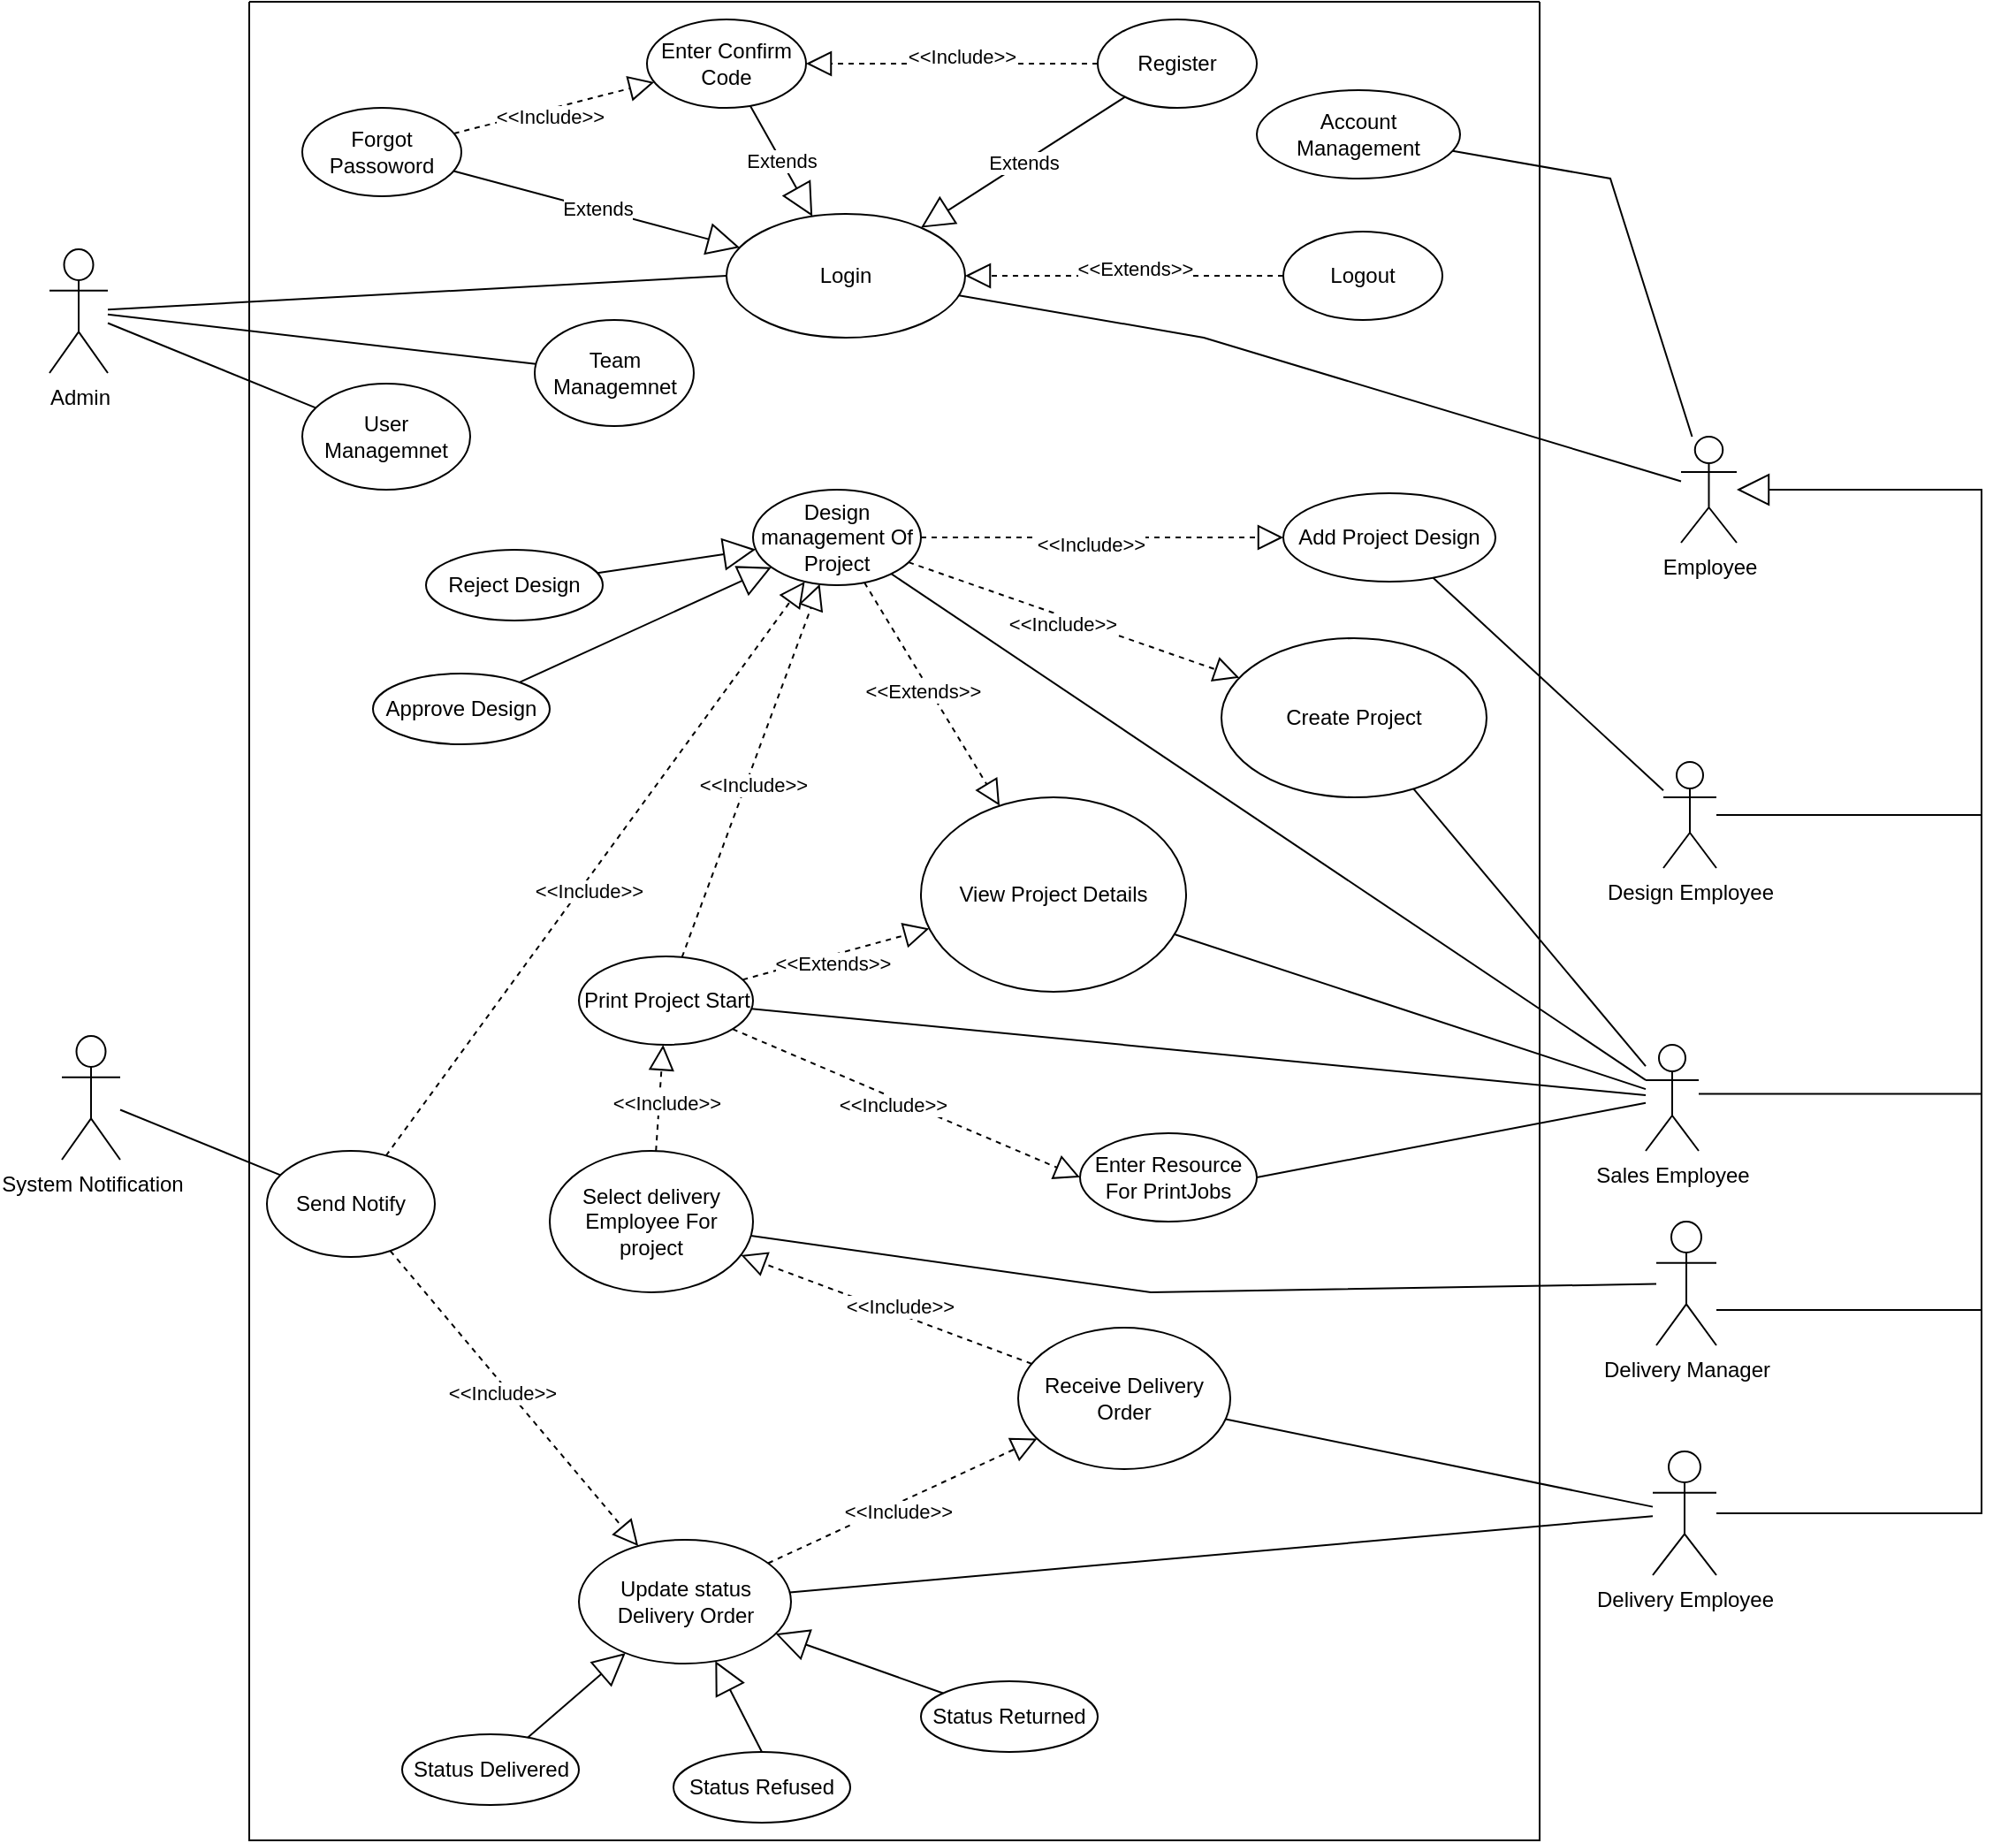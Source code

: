 <mxfile version="24.7.6">
  <diagram name="Trang-1" id="G-JYGhYFhfz9n_CZxaDi">
    <mxGraphModel dx="2529" dy="2090" grid="1" gridSize="10" guides="1" tooltips="1" connect="1" arrows="1" fold="1" page="1" pageScale="1" pageWidth="827" pageHeight="1169" math="0" shadow="0">
      <root>
        <mxCell id="0" />
        <mxCell id="1" parent="0" />
        <mxCell id="9dLmW2tlzqYbC5h6t_Pl-1" value="Admin" style="shape=umlActor;verticalLabelPosition=bottom;verticalAlign=top;html=1;outlineConnect=0;" parent="1" vertex="1">
          <mxGeometry x="-453" y="-720" width="33" height="70" as="geometry" />
        </mxCell>
        <mxCell id="9dLmW2tlzqYbC5h6t_Pl-4" value="Employee" style="shape=umlActor;verticalLabelPosition=bottom;verticalAlign=top;html=1;outlineConnect=0;" parent="1" vertex="1">
          <mxGeometry x="470" y="-614" width="31.5" height="60" as="geometry" />
        </mxCell>
        <mxCell id="9dLmW2tlzqYbC5h6t_Pl-36" value="Delivery Manager" style="shape=umlActor;verticalLabelPosition=bottom;verticalAlign=top;html=1;outlineConnect=0;" parent="1" vertex="1">
          <mxGeometry x="456" y="-170" width="34" height="70" as="geometry" />
        </mxCell>
        <mxCell id="9dLmW2tlzqYbC5h6t_Pl-73" value="" style="endArrow=none;html=1;rounded=0;entryX=0;entryY=0.5;entryDx=0;entryDy=0;" parent="1" source="9dLmW2tlzqYbC5h6t_Pl-1" target="9dLmW2tlzqYbC5h6t_Pl-2" edge="1">
          <mxGeometry width="50" height="50" relative="1" as="geometry">
            <mxPoint x="-290" y="-190" as="sourcePoint" />
            <mxPoint x="-240" y="-240" as="targetPoint" />
            <Array as="points" />
          </mxGeometry>
        </mxCell>
        <mxCell id="9dLmW2tlzqYbC5h6t_Pl-75" value="" style="endArrow=none;html=1;rounded=0;" parent="1" source="9dLmW2tlzqYbC5h6t_Pl-1" target="9dLmW2tlzqYbC5h6t_Pl-50" edge="1">
          <mxGeometry width="50" height="50" relative="1" as="geometry">
            <mxPoint x="-411" y="-25" as="sourcePoint" />
            <mxPoint x="-268.452" y="-222.333" as="targetPoint" />
            <Array as="points" />
          </mxGeometry>
        </mxCell>
        <mxCell id="9dLmW2tlzqYbC5h6t_Pl-79" value="" style="endArrow=none;html=1;rounded=0;" parent="1" source="9dLmW2tlzqYbC5h6t_Pl-4" target="9dLmW2tlzqYbC5h6t_Pl-2" edge="1">
          <mxGeometry width="50" height="50" relative="1" as="geometry">
            <mxPoint x="-421" y="-25" as="sourcePoint" />
            <mxPoint x="-40" y="-424" as="targetPoint" />
            <Array as="points">
              <mxPoint x="200" y="-670" />
            </Array>
          </mxGeometry>
        </mxCell>
        <mxCell id="9dLmW2tlzqYbC5h6t_Pl-84" value="" style="swimlane;startSize=0;movable=1;resizable=1;rotatable=1;deletable=1;editable=1;locked=0;connectable=1;" parent="1" vertex="1">
          <mxGeometry x="-340" y="-860" width="730" height="1040" as="geometry">
            <mxRectangle x="-320" y="-780" width="50" height="40" as="alternateBounds" />
          </mxGeometry>
        </mxCell>
        <mxCell id="9dLmW2tlzqYbC5h6t_Pl-2" value="Login" style="ellipse;whiteSpace=wrap;html=1;" parent="9dLmW2tlzqYbC5h6t_Pl-84" vertex="1">
          <mxGeometry x="270" y="120" width="135" height="70" as="geometry" />
        </mxCell>
        <mxCell id="9dLmW2tlzqYbC5h6t_Pl-56" value="View Project Details" style="ellipse;whiteSpace=wrap;html=1;" parent="9dLmW2tlzqYbC5h6t_Pl-84" vertex="1">
          <mxGeometry x="380" y="450" width="150" height="110" as="geometry" />
        </mxCell>
        <mxCell id="9dLmW2tlzqYbC5h6t_Pl-49" value="User Managemnet" style="ellipse;whiteSpace=wrap;html=1;" parent="9dLmW2tlzqYbC5h6t_Pl-84" vertex="1">
          <mxGeometry x="30" y="216" width="95" height="60" as="geometry" />
        </mxCell>
        <mxCell id="9dLmW2tlzqYbC5h6t_Pl-50" value="Team Managemnet" style="ellipse;whiteSpace=wrap;html=1;" parent="9dLmW2tlzqYbC5h6t_Pl-84" vertex="1">
          <mxGeometry x="161.5" y="180" width="90" height="60" as="geometry" />
        </mxCell>
        <mxCell id="9dLmW2tlzqYbC5h6t_Pl-101" style="edgeStyle=orthogonalEdgeStyle;rounded=0;orthogonalLoop=1;jettySize=auto;html=1;exitX=0.5;exitY=1;exitDx=0;exitDy=0;" parent="9dLmW2tlzqYbC5h6t_Pl-84" edge="1">
          <mxGeometry relative="1" as="geometry">
            <mxPoint x="70" y="260" as="sourcePoint" />
            <mxPoint x="70" y="260" as="targetPoint" />
          </mxGeometry>
        </mxCell>
        <mxCell id="9dLmW2tlzqYbC5h6t_Pl-53" style="edgeStyle=orthogonalEdgeStyle;rounded=0;orthogonalLoop=1;jettySize=auto;html=1;exitX=0.5;exitY=1;exitDx=0;exitDy=0;" parent="9dLmW2tlzqYbC5h6t_Pl-84" edge="1">
          <mxGeometry relative="1" as="geometry">
            <mxPoint x="300" y="480" as="sourcePoint" />
            <mxPoint x="300" y="480" as="targetPoint" />
          </mxGeometry>
        </mxCell>
        <mxCell id="9dLmW2tlzqYbC5h6t_Pl-69" style="edgeStyle=orthogonalEdgeStyle;rounded=0;orthogonalLoop=1;jettySize=auto;html=1;exitX=0.5;exitY=1;exitDx=0;exitDy=0;" parent="9dLmW2tlzqYbC5h6t_Pl-84" edge="1">
          <mxGeometry relative="1" as="geometry">
            <mxPoint x="300" y="480" as="sourcePoint" />
            <mxPoint x="300" y="480" as="targetPoint" />
          </mxGeometry>
        </mxCell>
        <mxCell id="9dLmW2tlzqYbC5h6t_Pl-98" value="Forgot Passoword" style="ellipse;whiteSpace=wrap;html=1;" parent="9dLmW2tlzqYbC5h6t_Pl-84" vertex="1">
          <mxGeometry x="30" y="60" width="90" height="50" as="geometry" />
        </mxCell>
        <mxCell id="9dLmW2tlzqYbC5h6t_Pl-140" value="Register" style="ellipse;whiteSpace=wrap;html=1;" parent="9dLmW2tlzqYbC5h6t_Pl-84" vertex="1">
          <mxGeometry x="480" y="10" width="90" height="50" as="geometry" />
        </mxCell>
        <mxCell id="9dLmW2tlzqYbC5h6t_Pl-141" value="Extends" style="endArrow=block;endSize=16;endFill=0;html=1;rounded=0;" parent="9dLmW2tlzqYbC5h6t_Pl-84" source="9dLmW2tlzqYbC5h6t_Pl-140" target="9dLmW2tlzqYbC5h6t_Pl-2" edge="1">
          <mxGeometry width="160" relative="1" as="geometry">
            <mxPoint x="460" y="150" as="sourcePoint" />
            <mxPoint x="620" y="150" as="targetPoint" />
          </mxGeometry>
        </mxCell>
        <mxCell id="9dLmW2tlzqYbC5h6t_Pl-142" value="Extends" style="endArrow=block;endSize=16;endFill=0;html=1;rounded=0;" parent="9dLmW2tlzqYbC5h6t_Pl-84" source="9dLmW2tlzqYbC5h6t_Pl-98" target="9dLmW2tlzqYbC5h6t_Pl-2" edge="1">
          <mxGeometry width="160" relative="1" as="geometry">
            <mxPoint x="452" y="82" as="sourcePoint" />
            <mxPoint x="369" y="127" as="targetPoint" />
          </mxGeometry>
        </mxCell>
        <mxCell id="9dLmW2tlzqYbC5h6t_Pl-171" value="Logout" style="ellipse;whiteSpace=wrap;html=1;" parent="9dLmW2tlzqYbC5h6t_Pl-84" vertex="1">
          <mxGeometry x="585" y="130" width="90" height="50" as="geometry" />
        </mxCell>
        <mxCell id="9dLmW2tlzqYbC5h6t_Pl-173" value="Enter Confirm Code" style="ellipse;whiteSpace=wrap;html=1;" parent="9dLmW2tlzqYbC5h6t_Pl-84" vertex="1">
          <mxGeometry x="225" y="10" width="90" height="50" as="geometry" />
        </mxCell>
        <mxCell id="9dLmW2tlzqYbC5h6t_Pl-177" value="Extends" style="endArrow=block;endSize=16;endFill=0;html=1;rounded=0;" parent="9dLmW2tlzqYbC5h6t_Pl-84" source="9dLmW2tlzqYbC5h6t_Pl-173" target="9dLmW2tlzqYbC5h6t_Pl-2" edge="1">
          <mxGeometry width="160" relative="1" as="geometry">
            <mxPoint x="252" y="63" as="sourcePoint" />
            <mxPoint x="128" y="87" as="targetPoint" />
          </mxGeometry>
        </mxCell>
        <mxCell id="9dLmW2tlzqYbC5h6t_Pl-185" value="Add Project Design" style="ellipse;whiteSpace=wrap;html=1;" parent="9dLmW2tlzqYbC5h6t_Pl-84" vertex="1">
          <mxGeometry x="585" y="278" width="120" height="50" as="geometry" />
        </mxCell>
        <mxCell id="9dLmW2tlzqYbC5h6t_Pl-187" value="Design management Of Project" style="ellipse;whiteSpace=wrap;html=1;" parent="9dLmW2tlzqYbC5h6t_Pl-84" vertex="1">
          <mxGeometry x="285" y="276" width="95" height="54" as="geometry" />
        </mxCell>
        <mxCell id="9dLmW2tlzqYbC5h6t_Pl-190" value="Approve Design" style="ellipse;whiteSpace=wrap;html=1;" parent="9dLmW2tlzqYbC5h6t_Pl-84" vertex="1">
          <mxGeometry x="70" y="380" width="100" height="40" as="geometry" />
        </mxCell>
        <mxCell id="9dLmW2tlzqYbC5h6t_Pl-189" value="Reject Design" style="ellipse;whiteSpace=wrap;html=1;" parent="9dLmW2tlzqYbC5h6t_Pl-84" vertex="1">
          <mxGeometry x="100" y="310" width="100" height="40" as="geometry" />
        </mxCell>
        <mxCell id="9dLmW2tlzqYbC5h6t_Pl-207" value="" style="endArrow=block;dashed=1;endFill=0;endSize=12;html=1;rounded=0;" parent="9dLmW2tlzqYbC5h6t_Pl-84" source="9dLmW2tlzqYbC5h6t_Pl-98" target="9dLmW2tlzqYbC5h6t_Pl-173" edge="1">
          <mxGeometry width="160" relative="1" as="geometry">
            <mxPoint x="480" y="420" as="sourcePoint" />
            <mxPoint x="640" y="420" as="targetPoint" />
          </mxGeometry>
        </mxCell>
        <mxCell id="9dLmW2tlzqYbC5h6t_Pl-208" value="&amp;lt;&amp;lt;Include&amp;gt;&amp;gt;" style="edgeLabel;html=1;align=center;verticalAlign=middle;resizable=0;points=[];" parent="9dLmW2tlzqYbC5h6t_Pl-207" vertex="1" connectable="0">
          <mxGeometry x="-0.064" y="-4" relative="1" as="geometry">
            <mxPoint as="offset" />
          </mxGeometry>
        </mxCell>
        <mxCell id="9dLmW2tlzqYbC5h6t_Pl-209" value="" style="endArrow=block;dashed=1;endFill=0;endSize=12;html=1;rounded=0;entryX=1;entryY=0.5;entryDx=0;entryDy=0;" parent="9dLmW2tlzqYbC5h6t_Pl-84" source="9dLmW2tlzqYbC5h6t_Pl-140" target="9dLmW2tlzqYbC5h6t_Pl-173" edge="1">
          <mxGeometry width="160" relative="1" as="geometry">
            <mxPoint x="126" y="85" as="sourcePoint" />
            <mxPoint x="239" y="55" as="targetPoint" />
          </mxGeometry>
        </mxCell>
        <mxCell id="9dLmW2tlzqYbC5h6t_Pl-210" value="&amp;lt;&amp;lt;Include&amp;gt;&amp;gt;" style="edgeLabel;html=1;align=center;verticalAlign=middle;resizable=0;points=[];" parent="9dLmW2tlzqYbC5h6t_Pl-209" vertex="1" connectable="0">
          <mxGeometry x="-0.064" y="-4" relative="1" as="geometry">
            <mxPoint as="offset" />
          </mxGeometry>
        </mxCell>
        <mxCell id="9dLmW2tlzqYbC5h6t_Pl-249" value="" style="endArrow=block;endSize=16;endFill=0;html=1;rounded=0;" parent="9dLmW2tlzqYbC5h6t_Pl-84" source="9dLmW2tlzqYbC5h6t_Pl-189" target="9dLmW2tlzqYbC5h6t_Pl-187" edge="1">
          <mxGeometry width="160" relative="1" as="geometry">
            <mxPoint x="334" y="1010" as="sourcePoint" />
            <mxPoint x="299" y="820" as="targetPoint" />
          </mxGeometry>
        </mxCell>
        <mxCell id="9dLmW2tlzqYbC5h6t_Pl-250" value="" style="endArrow=block;endSize=16;endFill=0;html=1;rounded=0;" parent="9dLmW2tlzqYbC5h6t_Pl-84" source="9dLmW2tlzqYbC5h6t_Pl-190" target="9dLmW2tlzqYbC5h6t_Pl-187" edge="1">
          <mxGeometry width="160" relative="1" as="geometry">
            <mxPoint x="261" y="940" as="sourcePoint" />
            <mxPoint x="264" y="820" as="targetPoint" />
          </mxGeometry>
        </mxCell>
        <mxCell id="9dLmW2tlzqYbC5h6t_Pl-269" value="" style="endArrow=block;dashed=1;endFill=0;endSize=12;html=1;rounded=0;" parent="9dLmW2tlzqYbC5h6t_Pl-84" source="9dLmW2tlzqYbC5h6t_Pl-187" target="9dLmW2tlzqYbC5h6t_Pl-185" edge="1">
          <mxGeometry width="160" relative="1" as="geometry">
            <mxPoint x="431" y="425" as="sourcePoint" />
            <mxPoint x="560" y="275" as="targetPoint" />
          </mxGeometry>
        </mxCell>
        <mxCell id="9dLmW2tlzqYbC5h6t_Pl-270" value="&amp;lt;&amp;lt;Include&amp;gt;&amp;gt;" style="edgeLabel;html=1;align=center;verticalAlign=middle;resizable=0;points=[];" parent="9dLmW2tlzqYbC5h6t_Pl-269" vertex="1" connectable="0">
          <mxGeometry x="-0.064" y="-4" relative="1" as="geometry">
            <mxPoint as="offset" />
          </mxGeometry>
        </mxCell>
        <mxCell id="9dLmW2tlzqYbC5h6t_Pl-284" value="Print Project Start" style="ellipse;whiteSpace=wrap;html=1;" parent="9dLmW2tlzqYbC5h6t_Pl-84" vertex="1">
          <mxGeometry x="186.5" y="540" width="98.5" height="50" as="geometry" />
        </mxCell>
        <mxCell id="9dLmW2tlzqYbC5h6t_Pl-285" value="Enter Resource For PrintJobs" style="ellipse;whiteSpace=wrap;html=1;" parent="9dLmW2tlzqYbC5h6t_Pl-84" vertex="1">
          <mxGeometry x="470" y="640" width="100" height="50" as="geometry" />
        </mxCell>
        <mxCell id="9dLmW2tlzqYbC5h6t_Pl-288" value="" style="endArrow=block;dashed=1;endFill=0;endSize=12;html=1;rounded=0;entryX=0;entryY=0.5;entryDx=0;entryDy=0;" parent="9dLmW2tlzqYbC5h6t_Pl-84" source="9dLmW2tlzqYbC5h6t_Pl-284" target="9dLmW2tlzqYbC5h6t_Pl-285" edge="1">
          <mxGeometry width="160" relative="1" as="geometry">
            <mxPoint x="130" y="622" as="sourcePoint" />
            <mxPoint x="219" y="633" as="targetPoint" />
          </mxGeometry>
        </mxCell>
        <mxCell id="9dLmW2tlzqYbC5h6t_Pl-289" value="&amp;lt;&amp;lt;Include&amp;gt;&amp;gt;" style="edgeLabel;html=1;align=center;verticalAlign=middle;resizable=0;points=[];" parent="9dLmW2tlzqYbC5h6t_Pl-288" vertex="1" connectable="0">
          <mxGeometry x="-0.064" y="-4" relative="1" as="geometry">
            <mxPoint as="offset" />
          </mxGeometry>
        </mxCell>
        <mxCell id="9dLmW2tlzqYbC5h6t_Pl-303" value="Select delivery Employee For project" style="ellipse;whiteSpace=wrap;html=1;" parent="9dLmW2tlzqYbC5h6t_Pl-84" vertex="1">
          <mxGeometry x="170" y="650" width="115" height="80" as="geometry" />
        </mxCell>
        <mxCell id="9dLmW2tlzqYbC5h6t_Pl-308" value="Receive&amp;nbsp;Delivery Order" style="ellipse;whiteSpace=wrap;html=1;" parent="9dLmW2tlzqYbC5h6t_Pl-84" vertex="1">
          <mxGeometry x="435" y="750" width="120" height="80" as="geometry" />
        </mxCell>
        <mxCell id="9dLmW2tlzqYbC5h6t_Pl-312" value="" style="endArrow=block;dashed=1;endFill=0;endSize=12;html=1;rounded=0;" parent="9dLmW2tlzqYbC5h6t_Pl-84" source="9dLmW2tlzqYbC5h6t_Pl-284" target="9dLmW2tlzqYbC5h6t_Pl-56" edge="1">
          <mxGeometry width="160" relative="1" as="geometry">
            <mxPoint x="234" y="515" as="sourcePoint" />
            <mxPoint x="376" y="500" as="targetPoint" />
          </mxGeometry>
        </mxCell>
        <mxCell id="9dLmW2tlzqYbC5h6t_Pl-313" value="&amp;lt;&amp;lt;Extends&amp;gt;&amp;gt;" style="edgeLabel;html=1;align=center;verticalAlign=middle;resizable=0;points=[];" parent="9dLmW2tlzqYbC5h6t_Pl-312" vertex="1" connectable="0">
          <mxGeometry x="-0.064" y="-4" relative="1" as="geometry">
            <mxPoint as="offset" />
          </mxGeometry>
        </mxCell>
        <mxCell id="9dLmW2tlzqYbC5h6t_Pl-315" value="" style="endArrow=block;dashed=1;endFill=0;endSize=12;html=1;rounded=0;" parent="9dLmW2tlzqYbC5h6t_Pl-84" source="9dLmW2tlzqYbC5h6t_Pl-303" target="9dLmW2tlzqYbC5h6t_Pl-284" edge="1">
          <mxGeometry width="160" relative="1" as="geometry">
            <mxPoint x="336" y="479" as="sourcePoint" />
            <mxPoint x="207" y="510" as="targetPoint" />
          </mxGeometry>
        </mxCell>
        <mxCell id="9dLmW2tlzqYbC5h6t_Pl-316" value="&amp;lt;&amp;lt;Include&amp;gt;&amp;gt;" style="edgeLabel;html=1;align=center;verticalAlign=middle;resizable=0;points=[];" parent="9dLmW2tlzqYbC5h6t_Pl-315" vertex="1" connectable="0">
          <mxGeometry x="-0.064" y="-4" relative="1" as="geometry">
            <mxPoint as="offset" />
          </mxGeometry>
        </mxCell>
        <mxCell id="9dLmW2tlzqYbC5h6t_Pl-317" value="" style="endArrow=block;dashed=1;endFill=0;endSize=12;html=1;rounded=0;" parent="9dLmW2tlzqYbC5h6t_Pl-84" source="9dLmW2tlzqYbC5h6t_Pl-308" target="9dLmW2tlzqYbC5h6t_Pl-303" edge="1">
          <mxGeometry width="160" relative="1" as="geometry">
            <mxPoint x="274" y="604" as="sourcePoint" />
            <mxPoint x="367" y="497" as="targetPoint" />
          </mxGeometry>
        </mxCell>
        <mxCell id="9dLmW2tlzqYbC5h6t_Pl-318" value="&amp;lt;&amp;lt;Include&amp;gt;&amp;gt;" style="edgeLabel;html=1;align=center;verticalAlign=middle;resizable=0;points=[];" parent="9dLmW2tlzqYbC5h6t_Pl-317" vertex="1" connectable="0">
          <mxGeometry x="-0.064" y="-4" relative="1" as="geometry">
            <mxPoint as="offset" />
          </mxGeometry>
        </mxCell>
        <mxCell id="9dLmW2tlzqYbC5h6t_Pl-319" value="Create Project" style="ellipse;whiteSpace=wrap;html=1;" parent="9dLmW2tlzqYbC5h6t_Pl-84" vertex="1">
          <mxGeometry x="550" y="360" width="150" height="90" as="geometry" />
        </mxCell>
        <mxCell id="9dLmW2tlzqYbC5h6t_Pl-320" value="" style="endArrow=block;dashed=1;endFill=0;endSize=12;html=1;rounded=0;" parent="9dLmW2tlzqYbC5h6t_Pl-84" source="9dLmW2tlzqYbC5h6t_Pl-187" target="9dLmW2tlzqYbC5h6t_Pl-319" edge="1">
          <mxGeometry width="160" relative="1" as="geometry">
            <mxPoint x="363" y="600" as="sourcePoint" />
            <mxPoint x="383" y="520" as="targetPoint" />
          </mxGeometry>
        </mxCell>
        <mxCell id="9dLmW2tlzqYbC5h6t_Pl-321" value="&amp;lt;&amp;lt;Include&amp;gt;&amp;gt;" style="edgeLabel;html=1;align=center;verticalAlign=middle;resizable=0;points=[];" parent="9dLmW2tlzqYbC5h6t_Pl-320" vertex="1" connectable="0">
          <mxGeometry x="-0.064" y="-4" relative="1" as="geometry">
            <mxPoint as="offset" />
          </mxGeometry>
        </mxCell>
        <mxCell id="9dLmW2tlzqYbC5h6t_Pl-323" value="Update status Delivery Order" style="ellipse;whiteSpace=wrap;html=1;" parent="9dLmW2tlzqYbC5h6t_Pl-84" vertex="1">
          <mxGeometry x="186.5" y="870" width="120" height="70" as="geometry" />
        </mxCell>
        <mxCell id="9dLmW2tlzqYbC5h6t_Pl-325" value="" style="endArrow=block;dashed=1;endFill=0;endSize=12;html=1;rounded=0;" parent="9dLmW2tlzqYbC5h6t_Pl-84" source="9dLmW2tlzqYbC5h6t_Pl-323" target="9dLmW2tlzqYbC5h6t_Pl-308" edge="1">
          <mxGeometry width="160" relative="1" as="geometry">
            <mxPoint x="512" y="825" as="sourcePoint" />
            <mxPoint x="338" y="797" as="targetPoint" />
          </mxGeometry>
        </mxCell>
        <mxCell id="9dLmW2tlzqYbC5h6t_Pl-326" value="&amp;lt;&amp;lt;Include&amp;gt;&amp;gt;" style="edgeLabel;html=1;align=center;verticalAlign=middle;resizable=0;points=[];" parent="9dLmW2tlzqYbC5h6t_Pl-325" vertex="1" connectable="0">
          <mxGeometry x="-0.064" y="-4" relative="1" as="geometry">
            <mxPoint as="offset" />
          </mxGeometry>
        </mxCell>
        <mxCell id="9dLmW2tlzqYbC5h6t_Pl-327" value="Status Delivered" style="ellipse;whiteSpace=wrap;html=1;" parent="9dLmW2tlzqYbC5h6t_Pl-84" vertex="1">
          <mxGeometry x="86.5" y="980" width="100" height="40" as="geometry" />
        </mxCell>
        <mxCell id="9dLmW2tlzqYbC5h6t_Pl-328" value="Status Refused" style="ellipse;whiteSpace=wrap;html=1;" parent="9dLmW2tlzqYbC5h6t_Pl-84" vertex="1">
          <mxGeometry x="240" y="990" width="100" height="40" as="geometry" />
        </mxCell>
        <mxCell id="9dLmW2tlzqYbC5h6t_Pl-329" value="Status Returned" style="ellipse;whiteSpace=wrap;html=1;" parent="9dLmW2tlzqYbC5h6t_Pl-84" vertex="1">
          <mxGeometry x="380" y="950" width="100" height="40" as="geometry" />
        </mxCell>
        <mxCell id="9dLmW2tlzqYbC5h6t_Pl-330" value="" style="endArrow=block;endSize=16;endFill=0;html=1;rounded=0;" parent="9dLmW2tlzqYbC5h6t_Pl-84" source="9dLmW2tlzqYbC5h6t_Pl-327" target="9dLmW2tlzqYbC5h6t_Pl-323" edge="1">
          <mxGeometry width="160" relative="1" as="geometry">
            <mxPoint x="290" y="851" as="sourcePoint" />
            <mxPoint x="357" y="830" as="targetPoint" />
          </mxGeometry>
        </mxCell>
        <mxCell id="9dLmW2tlzqYbC5h6t_Pl-331" value="" style="endArrow=block;endSize=16;endFill=0;html=1;rounded=0;exitX=0.5;exitY=0;exitDx=0;exitDy=0;" parent="9dLmW2tlzqYbC5h6t_Pl-84" source="9dLmW2tlzqYbC5h6t_Pl-328" target="9dLmW2tlzqYbC5h6t_Pl-323" edge="1">
          <mxGeometry width="160" relative="1" as="geometry">
            <mxPoint x="293" y="890" as="sourcePoint" />
            <mxPoint x="420" y="921" as="targetPoint" />
          </mxGeometry>
        </mxCell>
        <mxCell id="9dLmW2tlzqYbC5h6t_Pl-332" value="" style="endArrow=block;endSize=16;endFill=0;html=1;rounded=0;" parent="9dLmW2tlzqYbC5h6t_Pl-84" source="9dLmW2tlzqYbC5h6t_Pl-329" target="9dLmW2tlzqYbC5h6t_Pl-323" edge="1">
          <mxGeometry width="160" relative="1" as="geometry">
            <mxPoint x="303" y="900" as="sourcePoint" />
            <mxPoint x="430" y="931" as="targetPoint" />
          </mxGeometry>
        </mxCell>
        <mxCell id="9dLmW2tlzqYbC5h6t_Pl-333" value="Account Management" style="ellipse;whiteSpace=wrap;html=1;" parent="9dLmW2tlzqYbC5h6t_Pl-84" vertex="1">
          <mxGeometry x="570" y="50" width="115" height="50" as="geometry" />
        </mxCell>
        <mxCell id="9dLmW2tlzqYbC5h6t_Pl-340" value="Send Notify" style="ellipse;whiteSpace=wrap;html=1;" parent="9dLmW2tlzqYbC5h6t_Pl-84" vertex="1">
          <mxGeometry x="10" y="650" width="95" height="60" as="geometry" />
        </mxCell>
        <mxCell id="9dLmW2tlzqYbC5h6t_Pl-343" value="" style="endArrow=block;dashed=1;endFill=0;endSize=12;html=1;rounded=0;" parent="9dLmW2tlzqYbC5h6t_Pl-84" source="9dLmW2tlzqYbC5h6t_Pl-340" target="9dLmW2tlzqYbC5h6t_Pl-187" edge="1">
          <mxGeometry width="160" relative="1" as="geometry">
            <mxPoint x="131" y="609" as="sourcePoint" />
            <mxPoint x="208" y="440" as="targetPoint" />
          </mxGeometry>
        </mxCell>
        <mxCell id="9dLmW2tlzqYbC5h6t_Pl-344" value="&amp;lt;&amp;lt;Include&amp;gt;&amp;gt;" style="edgeLabel;html=1;align=center;verticalAlign=middle;resizable=0;points=[];" parent="9dLmW2tlzqYbC5h6t_Pl-343" vertex="1" connectable="0">
          <mxGeometry x="-0.064" y="-4" relative="1" as="geometry">
            <mxPoint as="offset" />
          </mxGeometry>
        </mxCell>
        <mxCell id="9dLmW2tlzqYbC5h6t_Pl-345" value="" style="endArrow=block;dashed=1;endFill=0;endSize=12;html=1;rounded=0;" parent="9dLmW2tlzqYbC5h6t_Pl-84" source="9dLmW2tlzqYbC5h6t_Pl-340" target="9dLmW2tlzqYbC5h6t_Pl-323" edge="1">
          <mxGeometry width="160" relative="1" as="geometry">
            <mxPoint x="121" y="584" as="sourcePoint" />
            <mxPoint x="253" y="439" as="targetPoint" />
          </mxGeometry>
        </mxCell>
        <mxCell id="9dLmW2tlzqYbC5h6t_Pl-346" value="&amp;lt;&amp;lt;Include&amp;gt;&amp;gt;" style="edgeLabel;html=1;align=center;verticalAlign=middle;resizable=0;points=[];" parent="9dLmW2tlzqYbC5h6t_Pl-345" vertex="1" connectable="0">
          <mxGeometry x="-0.064" y="-4" relative="1" as="geometry">
            <mxPoint as="offset" />
          </mxGeometry>
        </mxCell>
        <mxCell id="uUwpa6FblQRe11Cjn4FP-1" value="" style="endArrow=block;dashed=1;endFill=0;endSize=12;html=1;rounded=0;" edge="1" parent="9dLmW2tlzqYbC5h6t_Pl-84" source="9dLmW2tlzqYbC5h6t_Pl-171" target="9dLmW2tlzqYbC5h6t_Pl-2">
          <mxGeometry width="160" relative="1" as="geometry">
            <mxPoint x="332" y="530" as="sourcePoint" />
            <mxPoint x="370" y="315" as="targetPoint" />
          </mxGeometry>
        </mxCell>
        <mxCell id="uUwpa6FblQRe11Cjn4FP-2" value="&amp;lt;&amp;lt;Extends&amp;gt;&amp;gt;" style="edgeLabel;html=1;align=center;verticalAlign=middle;resizable=0;points=[];" vertex="1" connectable="0" parent="uUwpa6FblQRe11Cjn4FP-1">
          <mxGeometry x="-0.064" y="-4" relative="1" as="geometry">
            <mxPoint as="offset" />
          </mxGeometry>
        </mxCell>
        <mxCell id="uUwpa6FblQRe11Cjn4FP-6" value="" style="endArrow=block;dashed=1;endFill=0;endSize=12;html=1;rounded=0;" edge="1" parent="9dLmW2tlzqYbC5h6t_Pl-84" source="9dLmW2tlzqYbC5h6t_Pl-187" target="9dLmW2tlzqYbC5h6t_Pl-56">
          <mxGeometry width="160" relative="1" as="geometry">
            <mxPoint x="582" y="123" as="sourcePoint" />
            <mxPoint x="411" y="154" as="targetPoint" />
          </mxGeometry>
        </mxCell>
        <mxCell id="uUwpa6FblQRe11Cjn4FP-7" value="&amp;lt;&amp;lt;Extends&amp;gt;&amp;gt;" style="edgeLabel;html=1;align=center;verticalAlign=middle;resizable=0;points=[];" vertex="1" connectable="0" parent="uUwpa6FblQRe11Cjn4FP-6">
          <mxGeometry x="-0.064" y="-4" relative="1" as="geometry">
            <mxPoint as="offset" />
          </mxGeometry>
        </mxCell>
        <mxCell id="uUwpa6FblQRe11Cjn4FP-9" value="" style="endArrow=block;dashed=1;endFill=0;endSize=12;html=1;rounded=0;" edge="1" parent="9dLmW2tlzqYbC5h6t_Pl-84" source="9dLmW2tlzqYbC5h6t_Pl-284" target="9dLmW2tlzqYbC5h6t_Pl-187">
          <mxGeometry width="160" relative="1" as="geometry">
            <mxPoint x="302" y="665" as="sourcePoint" />
            <mxPoint x="310" y="490" as="targetPoint" />
          </mxGeometry>
        </mxCell>
        <mxCell id="uUwpa6FblQRe11Cjn4FP-10" value="&amp;lt;&amp;lt;Include&amp;gt;&amp;gt;" style="edgeLabel;html=1;align=center;verticalAlign=middle;resizable=0;points=[];" vertex="1" connectable="0" parent="uUwpa6FblQRe11Cjn4FP-9">
          <mxGeometry x="-0.064" y="-4" relative="1" as="geometry">
            <mxPoint as="offset" />
          </mxGeometry>
        </mxCell>
        <mxCell id="9dLmW2tlzqYbC5h6t_Pl-87" value="Design Employee" style="shape=umlActor;verticalLabelPosition=bottom;verticalAlign=top;html=1;outlineConnect=0;" parent="1" vertex="1">
          <mxGeometry x="460" y="-430" width="30" height="60" as="geometry" />
        </mxCell>
        <mxCell id="9dLmW2tlzqYbC5h6t_Pl-88" value="Sales Employee" style="shape=umlActor;verticalLabelPosition=bottom;verticalAlign=top;html=1;outlineConnect=0;" parent="1" vertex="1">
          <mxGeometry x="450" y="-270" width="30" height="60" as="geometry" />
        </mxCell>
        <mxCell id="9dLmW2tlzqYbC5h6t_Pl-113" value="" style="endArrow=none;html=1;rounded=0;" parent="1" source="9dLmW2tlzqYbC5h6t_Pl-1" target="9dLmW2tlzqYbC5h6t_Pl-49" edge="1">
          <mxGeometry width="50" height="50" relative="1" as="geometry">
            <mxPoint x="-470" y="-135" as="sourcePoint" />
            <mxPoint x="-10" y="-483" as="targetPoint" />
            <Array as="points" />
          </mxGeometry>
        </mxCell>
        <mxCell id="9dLmW2tlzqYbC5h6t_Pl-178" value="" style="endArrow=none;html=1;rounded=0;" parent="1" source="9dLmW2tlzqYbC5h6t_Pl-88" target="9dLmW2tlzqYbC5h6t_Pl-56" edge="1">
          <mxGeometry width="50" height="50" relative="1" as="geometry">
            <mxPoint x="-450" y="-118" as="sourcePoint" />
            <mxPoint x="-140" y="-94" as="targetPoint" />
            <Array as="points" />
          </mxGeometry>
        </mxCell>
        <mxCell id="9dLmW2tlzqYbC5h6t_Pl-184" value="" style="endArrow=none;html=1;rounded=0;" parent="1" source="9dLmW2tlzqYbC5h6t_Pl-87" target="9dLmW2tlzqYbC5h6t_Pl-185" edge="1">
          <mxGeometry width="50" height="50" relative="1" as="geometry">
            <mxPoint x="424" y="-337" as="sourcePoint" />
            <mxPoint x="138" y="-288" as="targetPoint" />
            <Array as="points" />
          </mxGeometry>
        </mxCell>
        <mxCell id="9dLmW2tlzqYbC5h6t_Pl-259" value="" style="group" parent="1" vertex="1" connectable="0">
          <mxGeometry x="510" y="-510" width="130" height="510" as="geometry" />
        </mxCell>
        <mxCell id="9dLmW2tlzqYbC5h6t_Pl-255" value="" style="group" parent="9dLmW2tlzqYbC5h6t_Pl-259" vertex="1" connectable="0">
          <mxGeometry width="130" height="510" as="geometry" />
        </mxCell>
        <mxCell id="9dLmW2tlzqYbC5h6t_Pl-254" value="" style="line;strokeWidth=1;rotatable=0;dashed=0;labelPosition=right;align=left;verticalAlign=middle;spacingTop=0;spacingLeft=6;points=[];portConstraint=eastwest;" parent="9dLmW2tlzqYbC5h6t_Pl-255" vertex="1">
          <mxGeometry x="-30" y="260" width="160" height="15.45" as="geometry" />
        </mxCell>
        <mxCell id="9dLmW2tlzqYbC5h6t_Pl-300" value="" style="endArrow=none;html=1;rounded=0;" parent="9dLmW2tlzqYbC5h6t_Pl-255" edge="1">
          <mxGeometry width="50" height="50" relative="1" as="geometry">
            <mxPoint x="-20" y="390" as="sourcePoint" />
            <mxPoint x="130" y="390" as="targetPoint" />
          </mxGeometry>
        </mxCell>
        <mxCell id="9dLmW2tlzqYbC5h6t_Pl-258" value="" style="endArrow=none;html=1;rounded=0;" parent="9dLmW2tlzqYbC5h6t_Pl-259" source="9dLmW2tlzqYbC5h6t_Pl-87" edge="1">
          <mxGeometry width="50" height="50" relative="1" as="geometry">
            <mxPoint x="-310" y="163.2" as="sourcePoint" />
            <mxPoint x="130" y="110" as="targetPoint" />
          </mxGeometry>
        </mxCell>
        <mxCell id="9dLmW2tlzqYbC5h6t_Pl-290" value="" style="endArrow=none;html=1;rounded=0;entryX=1;entryY=0.5;entryDx=0;entryDy=0;" parent="1" source="9dLmW2tlzqYbC5h6t_Pl-88" target="9dLmW2tlzqYbC5h6t_Pl-285" edge="1">
          <mxGeometry width="50" height="50" relative="1" as="geometry">
            <mxPoint x="470" y="-164" as="sourcePoint" />
            <mxPoint x="338" y="-193" as="targetPoint" />
            <Array as="points" />
          </mxGeometry>
        </mxCell>
        <mxCell id="9dLmW2tlzqYbC5h6t_Pl-298" value="" style="endArrow=none;html=1;rounded=0;" parent="1" source="9dLmW2tlzqYbC5h6t_Pl-303" target="9dLmW2tlzqYbC5h6t_Pl-36" edge="1">
          <mxGeometry width="50" height="50" relative="1" as="geometry">
            <mxPoint x="159.614" y="-117.956" as="sourcePoint" />
            <mxPoint x="50" y="-210" as="targetPoint" />
            <Array as="points">
              <mxPoint x="170" y="-130" />
            </Array>
          </mxGeometry>
        </mxCell>
        <mxCell id="9dLmW2tlzqYbC5h6t_Pl-299" value="Delivery Employee" style="shape=umlActor;verticalLabelPosition=bottom;verticalAlign=top;html=1;outlineConnect=0;" parent="1" vertex="1">
          <mxGeometry x="454" y="-40" width="36" height="70" as="geometry" />
        </mxCell>
        <mxCell id="9dLmW2tlzqYbC5h6t_Pl-252" value="" style="endArrow=block;endSize=16;endFill=0;html=1;rounded=0;" parent="1" source="9dLmW2tlzqYbC5h6t_Pl-299" target="9dLmW2tlzqYbC5h6t_Pl-4" edge="1">
          <mxGeometry width="160" relative="1" as="geometry">
            <mxPoint x="620" y="-157.636" as="sourcePoint" />
            <mxPoint x="736" y="-278.182" as="targetPoint" />
            <Array as="points">
              <mxPoint x="640" y="-5" />
              <mxPoint x="640" y="-584" />
            </Array>
          </mxGeometry>
        </mxCell>
        <mxCell id="9dLmW2tlzqYbC5h6t_Pl-302" value="" style="endArrow=none;html=1;rounded=0;" parent="1" source="9dLmW2tlzqYbC5h6t_Pl-88" target="9dLmW2tlzqYbC5h6t_Pl-284" edge="1">
          <mxGeometry width="50" height="50" relative="1" as="geometry">
            <mxPoint x="469" y="-394" as="sourcePoint" />
            <mxPoint x="228.857" y="-365.827" as="targetPoint" />
            <Array as="points" />
          </mxGeometry>
        </mxCell>
        <mxCell id="9dLmW2tlzqYbC5h6t_Pl-309" value="" style="endArrow=none;html=1;rounded=0;" parent="1" source="9dLmW2tlzqYbC5h6t_Pl-308" target="9dLmW2tlzqYbC5h6t_Pl-299" edge="1">
          <mxGeometry width="50" height="50" relative="1" as="geometry">
            <mxPoint x="119" y="-99" as="sourcePoint" />
            <mxPoint x="466" y="-124" as="targetPoint" />
          </mxGeometry>
        </mxCell>
        <mxCell id="9dLmW2tlzqYbC5h6t_Pl-314" value="" style="endArrow=none;html=1;rounded=0;" parent="1" source="9dLmW2tlzqYbC5h6t_Pl-88" target="9dLmW2tlzqYbC5h6t_Pl-187" edge="1">
          <mxGeometry width="50" height="50" relative="1" as="geometry">
            <mxPoint x="469" y="-377" as="sourcePoint" />
            <mxPoint x="247" y="-340" as="targetPoint" />
            <Array as="points" />
          </mxGeometry>
        </mxCell>
        <mxCell id="9dLmW2tlzqYbC5h6t_Pl-322" value="" style="endArrow=none;html=1;rounded=0;" parent="1" source="9dLmW2tlzqYbC5h6t_Pl-88" target="9dLmW2tlzqYbC5h6t_Pl-319" edge="1">
          <mxGeometry width="50" height="50" relative="1" as="geometry">
            <mxPoint x="460" y="-241" as="sourcePoint" />
            <mxPoint x="353" y="-323" as="targetPoint" />
            <Array as="points" />
          </mxGeometry>
        </mxCell>
        <mxCell id="9dLmW2tlzqYbC5h6t_Pl-324" value="" style="endArrow=none;html=1;rounded=0;" parent="1" source="9dLmW2tlzqYbC5h6t_Pl-323" target="9dLmW2tlzqYbC5h6t_Pl-299" edge="1">
          <mxGeometry width="50" height="50" relative="1" as="geometry">
            <mxPoint x="294" y="28" as="sourcePoint" />
            <mxPoint x="464" y="7" as="targetPoint" />
          </mxGeometry>
        </mxCell>
        <mxCell id="9dLmW2tlzqYbC5h6t_Pl-334" value="" style="endArrow=none;html=1;rounded=0;" parent="1" source="9dLmW2tlzqYbC5h6t_Pl-4" target="9dLmW2tlzqYbC5h6t_Pl-333" edge="1">
          <mxGeometry width="50" height="50" relative="1" as="geometry">
            <mxPoint x="480" y="-592" as="sourcePoint" />
            <mxPoint x="75" y="-663" as="targetPoint" />
            <Array as="points">
              <mxPoint x="430" y="-760" />
            </Array>
          </mxGeometry>
        </mxCell>
        <mxCell id="9dLmW2tlzqYbC5h6t_Pl-335" value="System Notification" style="shape=umlActor;verticalLabelPosition=bottom;verticalAlign=top;html=1;outlineConnect=0;" parent="1" vertex="1">
          <mxGeometry x="-446" y="-275" width="33" height="70" as="geometry" />
        </mxCell>
        <mxCell id="9dLmW2tlzqYbC5h6t_Pl-339" value="" style="endArrow=none;html=1;rounded=0;" parent="1" source="9dLmW2tlzqYbC5h6t_Pl-335" target="9dLmW2tlzqYbC5h6t_Pl-340" edge="1">
          <mxGeometry width="50" height="50" relative="1" as="geometry">
            <mxPoint x="-403" y="-246" as="sourcePoint" />
            <mxPoint x="-157" y="-491" as="targetPoint" />
          </mxGeometry>
        </mxCell>
      </root>
    </mxGraphModel>
  </diagram>
</mxfile>
